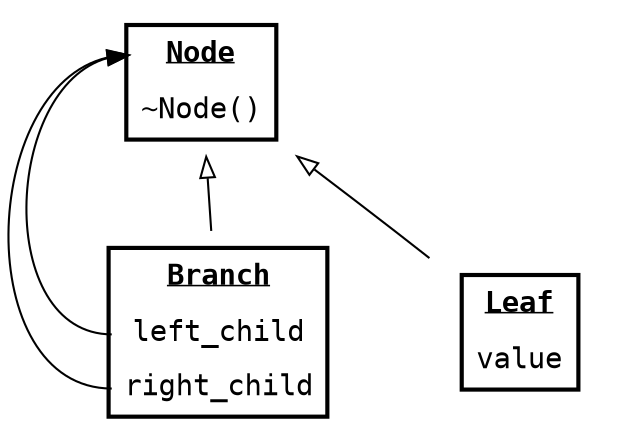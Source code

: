 digraph G
{
    node [shape=none,fontname=Consolas,margin="0.3,0.1"];
    rankdir=BT;

    Super [
      label = <<TABLE BORDER="2" CELLBORDER="0" CELLSPACING="1" CELLPADDING="5">
                <TR><TD PORT="header"><B><U>Node</U></B></TD></TR>
                <TR><TD PORT="destructor">~Node()</TD></TR>
              </TABLE>>
    ];

    Branch [
      label = <<TABLE BORDER="2" CELLBORDER="0" CELLSPACING="1" CELLPADDING="5">
                <TR><TD PORT="header"><B><U>Branch</U></B></TD></TR>
                <TR><TD PORT="childa">left_child</TD></TR>
                <TR><TD PORT="childb">right_child</TD></TR>
              </TABLE>>
    ];

    Leaf [
      label = <<TABLE BORDER="2" CELLBORDER="0" CELLSPACING="1" CELLPADDING="5">
                <TR><TD PORT="header"><B><U>Leaf</U></B></TD></TR>
                <TR><TD PORT="value">value</TD></TR>
              </TABLE>>
    ];

    Branch -> Super [arrowhead=onormal];
    Leaf -> Super  [arrowhead=onormal];
    Branch:childa:w -> Super:header:w;
    Branch:childb:w -> Super:header:w;
}